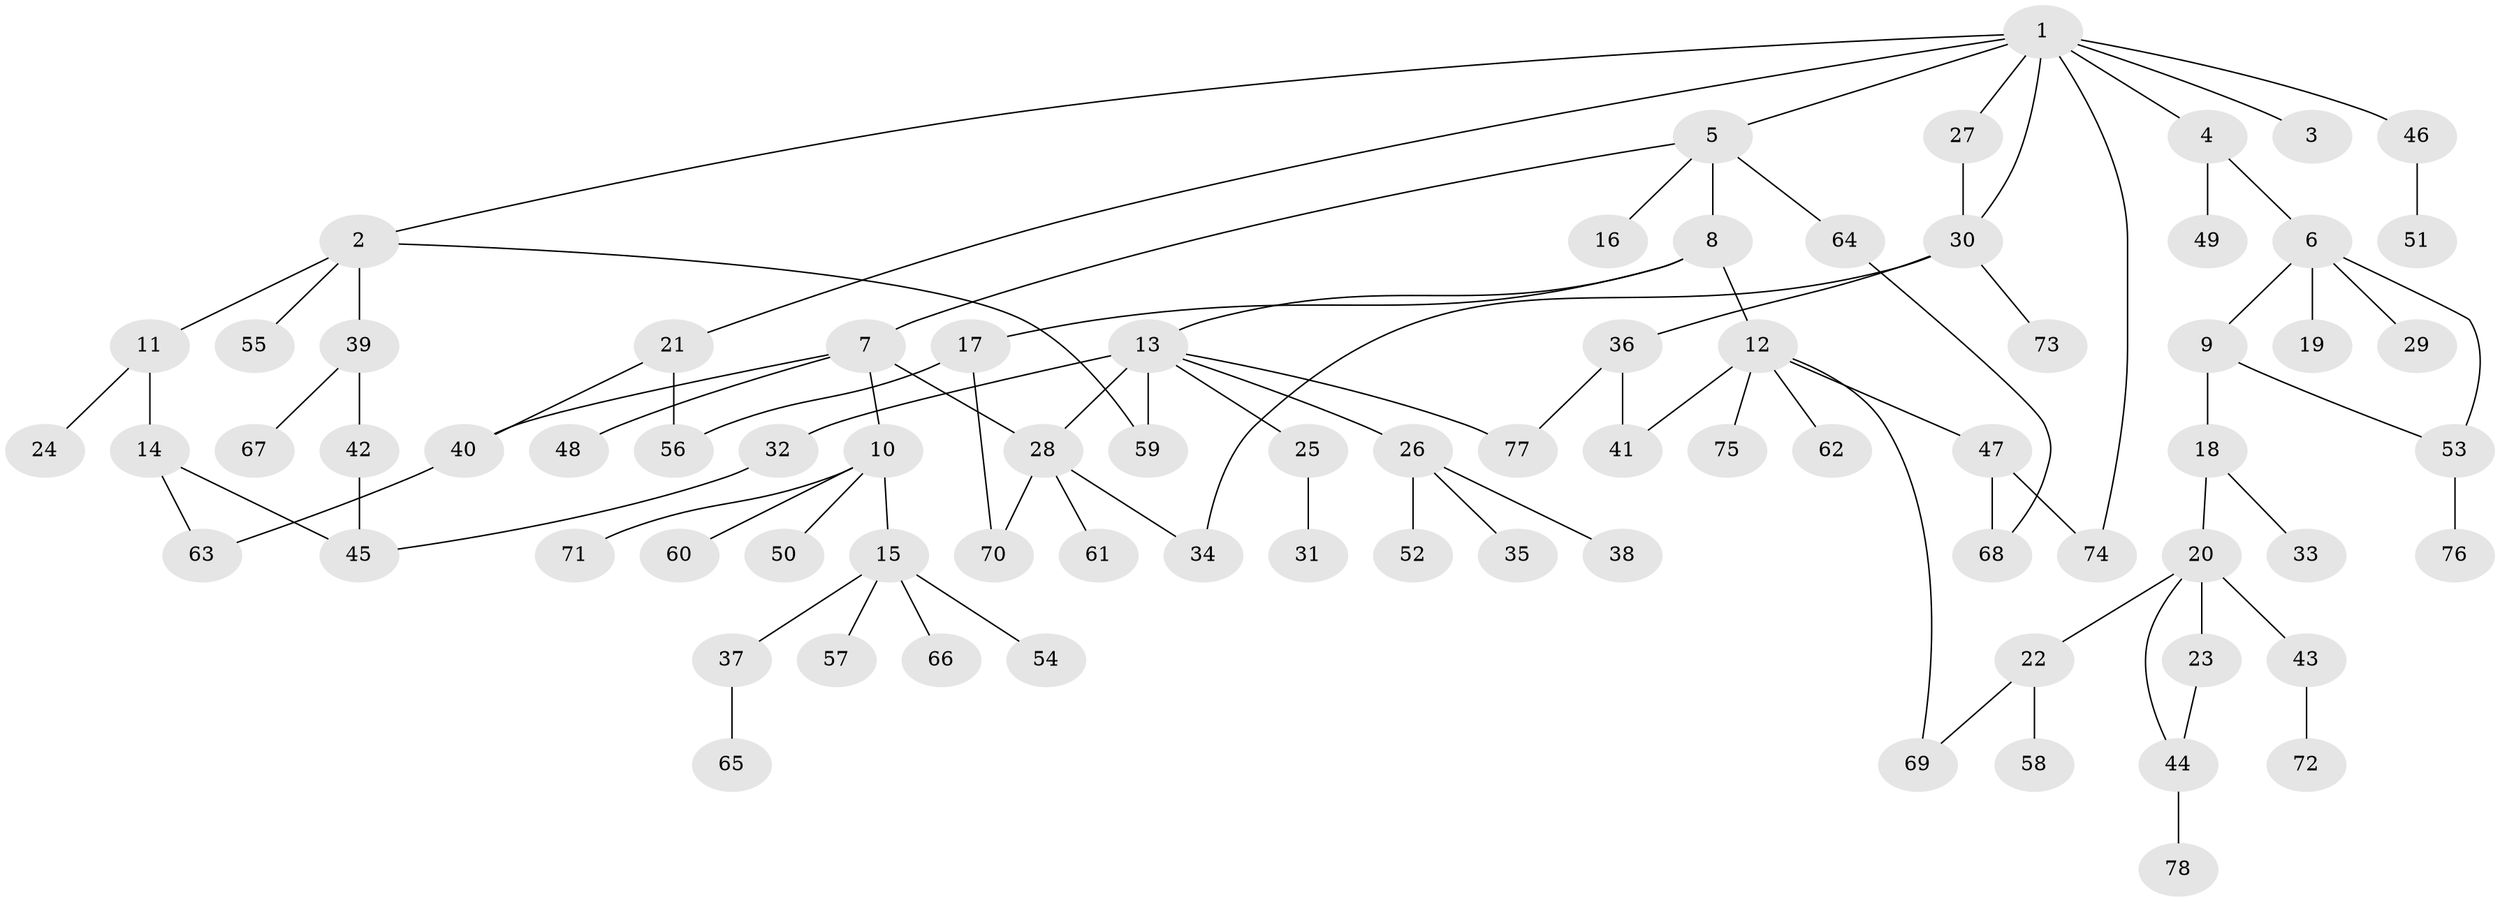 // Generated by graph-tools (version 1.1) at 2025/34/03/09/25 02:34:05]
// undirected, 78 vertices, 94 edges
graph export_dot {
graph [start="1"]
  node [color=gray90,style=filled];
  1;
  2;
  3;
  4;
  5;
  6;
  7;
  8;
  9;
  10;
  11;
  12;
  13;
  14;
  15;
  16;
  17;
  18;
  19;
  20;
  21;
  22;
  23;
  24;
  25;
  26;
  27;
  28;
  29;
  30;
  31;
  32;
  33;
  34;
  35;
  36;
  37;
  38;
  39;
  40;
  41;
  42;
  43;
  44;
  45;
  46;
  47;
  48;
  49;
  50;
  51;
  52;
  53;
  54;
  55;
  56;
  57;
  58;
  59;
  60;
  61;
  62;
  63;
  64;
  65;
  66;
  67;
  68;
  69;
  70;
  71;
  72;
  73;
  74;
  75;
  76;
  77;
  78;
  1 -- 2;
  1 -- 3;
  1 -- 4;
  1 -- 5;
  1 -- 21;
  1 -- 27;
  1 -- 46;
  1 -- 30;
  1 -- 74;
  2 -- 11;
  2 -- 39;
  2 -- 55;
  2 -- 59;
  4 -- 6;
  4 -- 49;
  5 -- 7;
  5 -- 8;
  5 -- 16;
  5 -- 64;
  6 -- 9;
  6 -- 19;
  6 -- 29;
  6 -- 53;
  7 -- 10;
  7 -- 28;
  7 -- 40;
  7 -- 48;
  8 -- 12;
  8 -- 13;
  8 -- 17;
  9 -- 18;
  9 -- 53;
  10 -- 15;
  10 -- 50;
  10 -- 60;
  10 -- 71;
  11 -- 14;
  11 -- 24;
  12 -- 47;
  12 -- 62;
  12 -- 69;
  12 -- 75;
  12 -- 41;
  13 -- 25;
  13 -- 26;
  13 -- 32;
  13 -- 59;
  13 -- 77;
  13 -- 28;
  14 -- 45;
  14 -- 63;
  15 -- 37;
  15 -- 54;
  15 -- 57;
  15 -- 66;
  17 -- 70;
  17 -- 56;
  18 -- 20;
  18 -- 33;
  20 -- 22;
  20 -- 23;
  20 -- 43;
  20 -- 44;
  21 -- 56;
  21 -- 40;
  22 -- 58;
  22 -- 69;
  23 -- 44;
  25 -- 31;
  26 -- 35;
  26 -- 38;
  26 -- 52;
  27 -- 30;
  28 -- 34;
  28 -- 61;
  28 -- 70;
  30 -- 36;
  30 -- 73;
  30 -- 34;
  32 -- 45;
  36 -- 41;
  36 -- 77;
  37 -- 65;
  39 -- 42;
  39 -- 67;
  40 -- 63;
  42 -- 45;
  43 -- 72;
  44 -- 78;
  46 -- 51;
  47 -- 68;
  47 -- 74;
  53 -- 76;
  64 -- 68;
}
